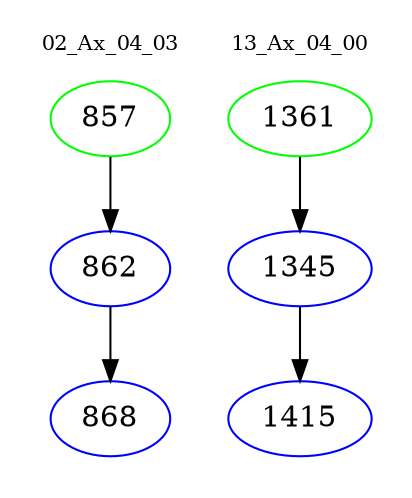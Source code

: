 digraph{
subgraph cluster_0 {
color = white
label = "02_Ax_04_03";
fontsize=10;
T0_857 [label="857", color="green"]
T0_857 -> T0_862 [color="black"]
T0_862 [label="862", color="blue"]
T0_862 -> T0_868 [color="black"]
T0_868 [label="868", color="blue"]
}
subgraph cluster_1 {
color = white
label = "13_Ax_04_00";
fontsize=10;
T1_1361 [label="1361", color="green"]
T1_1361 -> T1_1345 [color="black"]
T1_1345 [label="1345", color="blue"]
T1_1345 -> T1_1415 [color="black"]
T1_1415 [label="1415", color="blue"]
}
}
